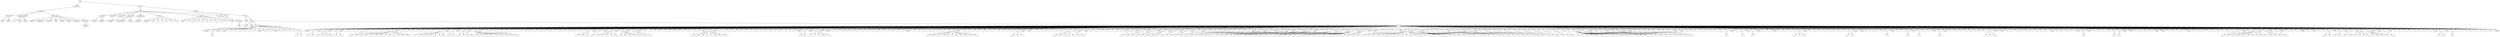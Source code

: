 digraph Tree {
	"t0" [label = "TEI"];
	"t1" [label = "teiHeader"];
	"t2" [label = "fileDesc"];
	"t3" [label = "titleStmt"];
	"t4" [label = "title"];
	"t5" [label = "author"];
	"t6" [label = "publicationStmt"];
	"t7" [label = "p"];
	"t8" [label = "idno"];
	"t9" [label = "rights"];
	"t10" [label = "SourceDesc"];
	"t11" [label = "genre"];
	"t12" [label = "inspiration"];
	"t13" [label = "structure"];
	"t14" [label = "type"];
	"t15" [label = "periode"];
	"t16" [label = "taille"];
	"t17" [label = "permalien"];
	"t18" [label = "keywords"];
	"t19" [label = "keyword"];
	"t20" [label = "text"];
	"t21" [label = "front"];
	"t22" [label = "docTitle"];
	"t23" [label = "titlePart"];
	"t24" [label = "titlePart"];
	"t25" [label = "docDate"];
	"t26" [label = "docAuthor"];
	"t27" [label = "docImprint"];
	"t28" [label = "privilege"];
	"t29" [label = "acheveImprime"];
	"t30" [label = "printer"];
	"t31" [label = "performance"];
	"t32" [label = "premiere"];
	"t33" [label = "div"];
	"t34" [label = "adresse"];
	"t35" [label = "p"];
	"t36" [label = "p"];
	"t37" [label = "p"];
	"t38" [label = "p"];
	"t39" [label = "p"];
	"t40" [label = "p"];
	"t41" [label = "div"];
	"t42" [label = "head"];
	"t43" [label = "p"];
	"t44" [label = "p"];
	"t45" [label = "p"];
	"t46" [label = "p"];
	"t47" [label = "p"];
	"t48" [label = "p"];
	"t49" [label = "p"];
	"t50" [label = "p"];
	"t51" [label = "p"];
	"t52" [label = "castList"];
	"t53" [label = "head"];
	"t54" [label = "castItem"];
	"t55" [label = "role"];
	"t56" [label = "set"];
	"t57" [label = "body"];
	"t58" [label = "div1"];
	"t59" [label = "head"];
	"t60" [label = "div2"];
	"t61" [label = "head"];
	"t62" [label = "stage"];
	"t63" [label = "sp"];
	"t64" [label = "speaker"];
	"t65" [label = "p"];
	"t66" [label = "s"];
	"t67" [label = "stage"];
	"t68" [label = "stage"];
	"t69" [label = "l"];
	"t70" [label = "l"];
	"t71" [label = "l"];
	"t72" [label = "l"];
	"t73" [label = "l"];
	"t74" [label = "l"];
	"t75" [label = "stage"];
	"t76" [label = "l"];
	"t77" [label = "l"];
	"t78" [label = "stage"];
	"t79" [label = "l"];
	"t80" [label = "l"];
	"t81" [label = "l"];
	"t82" [label = "l"];
	"t83" [label = "p"];
	"t84" [label = "s"];
	"t85" [label = "s"];
	"t86" [label = "sp"];
	"t87" [label = "speaker"];
	"t88" [label = "p"];
	"t89" [label = "s"];
	"t90" [label = "s"];
	"t91" [label = "stage"];
	"t92" [label = "p"];
	"t93" [label = "s"];
	"t94" [label = "s"];
	"t95" [label = "s"];
	"t96" [label = "s"];
	"t97" [label = "stage"];
	"t98" [label = "p"];
	"t99" [label = "s"];
	"t100" [label = "s"];
	"t101" [label = "stage"];
	"t102" [label = "l"];
	"t103" [label = "l"];
	"t104" [label = "l"];
	"t105" [label = "l"];
	"t106" [label = "p"];
	"t107" [label = "s"];
	"t108" [label = "l"];
	"t109" [label = "l"];
	"t110" [label = "l"];
	"t111" [label = "l"];
	"t112" [label = "p"];
	"t113" [label = "s"];
	"t114" [label = "s"];
	"t115" [label = "s"];
	"t116" [label = "s"];
	"t117" [label = "s"];
	"t118" [label = "s"];
	"t119" [label = "s"];
	"t120" [label = "s"];
	"t121" [label = "s"];
	"t122" [label = "s"];
	"t123" [label = "s"];
	"t124" [label = "s"];
	"t125" [label = "stage"];
	"t126" [label = "l"];
	"t127" [label = "l"];
	"t128" [label = "l"];
	"t129" [label = "l"];
	"t130" [label = "l"];
	"t131" [label = "l"];
	"t132" [label = "l"];
	"t133" [label = "l"];
	"t134" [label = "p"];
	"t135" [label = "s"];
	"t136" [label = "s"];
	"t137" [label = "s"];
	"t138" [label = "s"];
	"t139" [label = "s"];
	"t140" [label = "s"];
	"t141" [label = "s"];
	"t142" [label = "stage"];
	"t143" [label = "p"];
	"t144" [label = "s"];
	"t145" [label = "s"];
	"t146" [label = "stage"];
	"t147" [label = "p"];
	"t148" [label = "s"];
	"t149" [label = "s"];
	"t150" [label = "s"];
	"t151" [label = "s"];
	"t152" [label = "stage"];
	"t153" [label = "p"];
	"t154" [label = "s"];
	"t155" [label = "s"];
	"t156" [label = "s"];
	"t157" [label = "s"];
	"t158" [label = "s"];
	"t159" [label = "s"];
	"t160" [label = "s"];
	"t161" [label = "s"];
	"t162" [label = "s"];
	"t163" [label = "stage"];
	"t164" [label = "l"];
	"t165" [label = "l"];
	"t166" [label = "l"];
	"t167" [label = "l"];
	"t168" [label = "l"];
	"t169" [label = "l"];
	"t170" [label = "l"];
	"t171" [label = "l"];
	"t172" [label = "l"];
	"t173" [label = "l"];
	"t174" [label = "l"];
	"t175" [label = "l"];
	"t176" [label = "l"];
	"t177" [label = "l"];
	"t178" [label = "l"];
	"t179" [label = "l"];
	"t180" [label = "l"];
	"t181" [label = "l"];
	"t182" [label = "l"];
	"t183" [label = "l"];
	"t184" [label = "l"];
	"t185" [label = "p"];
	"t186" [label = "s"];
	"t187" [label = "s"];
	"t188" [label = "s"];
	"t189" [label = "stage"];
	"t190" [label = "p"];
	"t191" [label = "s"];
	"t192" [label = "stage"];
	"t193" [label = "p"];
	"t194" [label = "s"];
	"t195" [label = "s"];
	"t196" [label = "s"];
	"t197" [label = "s"];
	"t198" [label = "s"];
	"t199" [label = "stage"];
	"t200" [label = "p"];
	"t201" [label = "s"];
	"t202" [label = "s"];
	"t203" [label = "s"];
	"t204" [label = "s"];
	"t205" [label = "s"];
	"t206" [label = "stage"];
	"t207" [label = "p"];
	"t208" [label = "s"];
	"t209" [label = "s"];
	"t210" [label = "stage"];
	"t211" [label = "l"];
	"t212" [label = "l"];
	"t213" [label = "l"];
	"t214" [label = "l"];
	"t215" [label = "l"];
	"t216" [label = "l"];
	"t217" [label = "l"];
	"t218" [label = "l"];
	"t219" [label = "l"];
	"t220" [label = "l"];
	"t221" [label = "l"];
	"t222" [label = "l"];
	"t223" [label = "stage"];
	"t224" [label = "p"];
	"t225" [label = "s"];
	"t226" [label = "s"];
	"t227" [label = "s"];
	"t228" [label = "s"];
	"t229" [label = "s"];
	"t230" [label = "s"];
	"t231" [label = "s"];
	"t232" [label = "s"];
	"t233" [label = "stage"];
	"t234" [label = "l"];
	"t235" [label = "l"];
	"t236" [label = "l"];
	"t237" [label = "l"];
	"t238" [label = "l"];
	"t239" [label = "l"];
	"t240" [label = "l"];
	"t241" [label = "l"];
	"t242" [label = "l"];
	"t243" [label = "l"];
	"t244" [label = "l"];
	"t245" [label = "l"];
	"t246" [label = "l"];
	"t247" [label = "l"];
	"t248" [label = "l"];
	"t249" [label = "l"];
	"t250" [label = "stage"];
	"t251" [label = "p"];
	"t252" [label = "s"];
	"t253" [label = "s"];
	"t254" [label = "stage"];
	"t255" [label = "p"];
	"t256" [label = "s"];
	"t257" [label = "s"];
	"t258" [label = "s"];
	"t259" [label = "s"];
	"t260" [label = "s"];
	"t261" [label = "stage"];
	"t262" [label = "stage"];
	"t263" [label = "l"];
	"t264" [label = "l"];
	"t265" [label = "l"];
	"t266" [label = "l"];
	"t267" [label = "l"];
	"t268" [label = "l"];
	"t269" [label = "l"];
	"t270" [label = "l"];
	"t271" [label = "l"];
	"t272" [label = "l"];
	"t273" [label = "l"];
	"t274" [label = "l"];
	"t275" [label = "l"];
	"t276" [label = "l"];
	"t277" [label = "l"];
	"t278" [label = "stage"];
	"t279" [label = "l"];
	"t280" [label = "l"];
	"t281" [label = "l"];
	"t282" [label = "l"];
	"t283" [label = "l"];
	"t284" [label = "l"];
	"t285" [label = "l"];
	"t286" [label = "l"];
	"t287" [label = "p"];
	"t288" [label = "s"];
	"t289" [label = "s"];
	"t290" [label = "s"];
	"t291" [label = "s"];
	"t292" [label = "s"];
	"t293" [label = "s"];
	"t294" [label = "s"];
	"t295" [label = "s"];
	"t296" [label = "s"];
	"t297" [label = "s"];
	"t298" [label = "s"];
	"t299" [label = "stage"];
	"t300" [label = "l"];
	"t301" [label = "l"];
	"t302" [label = "l"];
	"t303" [label = "l"];
	"t304" [label = "l"];
	"t305" [label = "l"];
	"t306" [label = "l"];
	"t307" [label = "l"];
	"t308" [label = "l"];
	"t309" [label = "l"];
	"t310" [label = "l"];
	"t311" [label = "p"];
	"t312" [label = "s"];
	"t313" [label = "s"];
	"t314" [label = "s"];
	"t315" [label = "stage"];
	"t316" [label = "stage"];
	"t317" [label = "l"];
	"t318" [label = "l"];
	"t319" [label = "l"];
	"t320" [label = "l"];
	"t321" [label = "l"];
	"t322" [label = "l"];
	"t323" [label = "l"];
	"t324" [label = "p"];
	"t325" [label = "s"];
	"t326" [label = "s"];
	"t327" [label = "s"];
	"t328" [label = "s"];
	"t329" [label = "s"];
	"t330" [label = "p"];
	"t331" [label = "s"];
	"t332" [label = "s"];
	"t333" [label = "stage"];
	"t334" [label = "stage"];
	"t335" [label = "l"];
	"t336" [label = "l"];
	"t337" [label = "l"];
	"t338" [label = "l"];
	"t339" [label = "l"];
	"t340" [label = "l"];
	"t341" [label = "l"];
	"t342" [label = "note"];
	"t343" [label = "p"];
	"t344" [label = "s"];
	"t345" [label = "stage"];
	"t346" [label = "p"];
	"t347" [label = "s"];
	"t348" [label = "s"];
	"t349" [label = "stage"];
	"t350" [label = "p"];
	"t351" [label = "s"];
	"t352" [label = "s"];
	"t353" [label = "stage"];
	"t354" [label = "p"];
	"t355" [label = "s"];
	"t356" [label = "s"];
	"t357" [label = "s"];
	"t358" [label = "stage"];
	"t359" [label = "p"];
	"t360" [label = "s"];
	"t361" [label = "s"];
	"t362" [label = "stage"];
	"t363" [label = "p"];
	"t364" [label = "s"];
	"t365" [label = "s"];
	"t366" [label = "stage"];
	"t367" [label = "p"];
	"t368" [label = "s"];
	"t369" [label = "stage"];
	"t370" [label = "l"];
	"t371" [label = "l"];
	"t372" [label = "l"];
	"t373" [label = "l"];
	"t374" [label = "l"];
	"t375" [label = "l"];
	"t376" [label = "l"];
	"t377" [label = "l"];
	"t378" [label = "l"];
	"t379" [label = "stage"];
	"t380" [label = "p"];
	"t381" [label = "s"];
	"t382" [label = "stage"];
	"t383" [label = "p"];
	"t384" [label = "s"];
	"t385" [label = "s"];
	"t386" [label = "s"];
	"t387" [label = "s"];
	"t388" [label = "stage"];
	"t389" [label = "p"];
	"t390" [label = "s"];
	"t391" [label = "s"];
	"t392" [label = "stage"];
	"t393" [label = "stage"];
	"t394" [label = "p"];
	"t395" [label = "s"];
	"t396" [label = "s"];
	"t397" [label = "stage"];
	"t398" [label = "p"];
	"t399" [label = "s"];
	"t400" [label = "s"];
	"t401" [label = "s"];
	"t402" [label = "s"];
	"t403" [label = "stage"];
	"t404" [label = "l"];
	"t405" [label = "l"];
	"t406" [label = "p"];
	"t407" [label = "s"];
	"t408" [label = "s"];
	"t409" [label = "s"];
	"t410" [label = "s"];
	"t411" [label = "s"];
	"t412" [label = "stage"];
	"t413" [label = "p"];
	"t414" [label = "s"];
	"t415" [label = "s"];
	"t416" [label = "stage"];
	"t417" [label = "p"];
	"t418" [label = "s"];
	"t419" [label = "s"];
	"t420" [label = "s"];
	"t421" [label = "s"];
	"t422" [label = "s"];
	"t423" [label = "s"];
	"t424" [label = "s"];
	"t425" [label = "s"];
	"t426" [label = "s"];
	"t427" [label = "s"];
	"t428" [label = "s"];
	"t429" [label = "s"];
	"t430" [label = "stage"];
	"t431" [label = "p"];
	"t432" [label = "s"];
	"t433" [label = "s"];
	"t434" [label = "s"];
	"t435" [label = "s"];
	"t436" [label = "stage"];
	"t437" [label = "stage"];
	"t438" [label = "l"];
	"t439" [label = "l"];
	"t440" [label = "l"];
	"t441" [label = "l"];
	"t442" [label = "stage"];
	"t443" [label = "p"];
	"t444" [label = "s"];
	"t445" [label = "s"];
	"t446" [label = "s"];
	"t447" [label = "s"];
	"t448" [label = "s"];
	"t449" [label = "s"];
	"t450" [label = "s"];
	"t451" [label = "s"];
	"t452" [label = "s"];
	"t453" [label = "s"];
	"t454" [label = "s"];
	"t455" [label = "s"];
	"t456" [label = "s"];
	"t457" [label = "s"];
	"t458" [label = "s"];
	"t459" [label = "s"];
	"t460" [label = "s"];
	"t461" [label = "stage"];
	"t462" [label = "p"];
	"t463" [label = "s"];
	"t464" [label = "s"];
	"t465" [label = "s"];
	"t466" [label = "s"];
	"t467" [label = "s"];
	"t468" [label = "s"];
	"t469" [label = "s"];
	"t470" [label = "s"];
	"t471" [label = "s"];
	"t472" [label = "s"];
	"t473" [label = "stage"];
	"t474" [label = "l"];
	"t475" [label = "l"];
	"t476" [label = "l"];
	"t477" [label = "l"];
	"t478" [label = "stage"];
	"t479" [label = "p"];
	"t480" [label = "s"];
	"t481" [label = "s"];
	"t482" [label = "p"];
	"t483" [label = "s"];
	"t484" [label = "s"];
	"t485" [label = "stage"];
	"t486" [label = "p"];
	"t487" [label = "s"];
	"t488" [label = "s"];
	"t489" [label = "s"];
	"t490" [label = "stage"];
	"t491" [label = "l"];
	"t492" [label = "p"];
	"t493" [label = "s"];
	"t494" [label = "l"];
	"t495" [label = "p"];
	"t496" [label = "s"];
	"t497" [label = "l"];
	"t498" [label = "p"];
	"t499" [label = "s"];
	"t500" [label = "l"];
	"t501" [label = "p"];
	"t502" [label = "s"];
	"t503" [label = "l"];
	"t504" [label = "p"];
	"t505" [label = "s"];
	"t506" [label = "l"];
	"t507" [label = "p"];
	"t508" [label = "s"];
	"t509" [label = "l"];
	"t510" [label = "p"];
	"t511" [label = "s"];
	"t512" [label = "l"];
	"t513" [label = "p"];
	"t514" [label = "s"];
	"t515" [label = "s"];
	"t516" [label = "l"];
	"t517" [label = "p"];
	"t518" [label = "s"];
	"t519" [label = "l"];
	"t520" [label = "p"];
	"t521" [label = "s"];
	"t522" [label = "s"];
	"t523" [label = "s"];
	"t524" [label = "s"];
	"t525" [label = "s"];
	"t526" [label = "s"];
	"t527" [label = "s"];
	"t528" [label = "s"];
	"t529" [label = "s"];
	"t530" [label = "s"];
	"t531" [label = "s"];
	"t532" [label = "s"];
	"t533" [label = "s"];
	"t534" [label = "s"];
	"t535" [label = "s"];
	"t536" [label = "s"];
	"t537" [label = "note"];
	"t538" [label = "p"];
	"t539" [label = "s"];
	"t540" [label = "s"];
	"t541" [label = "s"];
	"t542" [label = "stage"];
	"t543" [label = "note"];
	"t544" [label = "p"];
	"t545" [label = "s"];
	"t546" [label = "stage"];
	"t547" [label = "note"];
	"t548" [label = "p"];
	"t549" [label = "s"];
	"t550" [label = "s"];
	"t551" [label = "s"];
	"t552" [label = "s"];
	"t553" [label = "stage"];
	"t554" [label = "stage"];
	"t555" [label = "l"];
	"t556" [label = "l"];
	"t557" [label = "l"];
	"t558" [label = "l"];
	"t559" [label = "l"];
	"t560" [label = "l"];
	"t561" [label = "l"];
	"t562" [label = "l"];
	"t563" [label = "stage"];
	"t564" [label = "stage"];
	"t565" [label = "l"];
	"t566" [label = "l"];
	"t567" [label = "l"];
	"t568" [label = "l"];
	"t569" [label = "l"];
	"t570" [label = "l"];
	"t571" [label = "l"];
	"t572" [label = "l"];
	"t573" [label = "p"];
	"t574" [label = "s"];
	"t575" [label = "stage"];
	"t576" [label = "l"];
	"t577" [label = "p"];
	"t578" [label = "s"];
	"t579" [label = "note"];
	"t580" [label = "p"];
	"t581" [label = "s"];
	"t582" [label = "stage"];
	"t583" [label = "l"];
	"t584" [label = "l"];
	"t585" [label = "stage"];
	"t586" [label = "l"];
	"t587" [label = "l"];
	"t588" [label = "l"];
	"t589" [label = "l"];
	"t590" [label = "p"];
	"t591" [label = "s"];
	"t592" [label = "s"];
	"t593" [label = "s"];
	"t594" [label = "stage"];
	"t595" [label = "l"];
	"t596" [label = "l"];
	"t597" [label = "l"];
	"t598" [label = "l"];
	"t599" [label = "l"];
	"t600" [label = "l"];
	"t601" [label = "l"];
	"t602" [label = "l"];
	"t603" [label = "p"];
	"t604" [label = "s"];
	"t605" [label = "s"];
	"t606" [label = "stage"];
	"t607" [label = "stage"];
	"t608" [label = "l"];
	"t609" [label = "l"];
	"t610" [label = "l"];
	"t611" [label = "l"];
	"t612" [label = "p"];
	"t613" [label = "s"];
	"t614" [label = "stage"];
	"t615" [label = "l"];
	"t616" [label = "l"];
	"t617" [label = "p"];
	"t618" [label = "s"];
	"t619" [label = "stage"];
	"t620" [label = "p"];
	"t621" [label = "s"];
	"t622" [label = "l"];
	"t623" [label = "l"];
	"t624" [label = "stage"];
	"t625" [label = "p"];
	"t626" [label = "s"];
	"t627" [label = "stage"];
	"t628" [label = "l"];
	"t629" [label = "l"];
	"t630" [label = "l"];
	"t631" [label = "l"];
	"t632" [label = "l"];
	"t633" [label = "l"];
	"t634" [label = "l"];
	"t635" [label = "l"];
	"t636" [label = "p"];
	"t637" [label = "s"];
	"t638" [label = "s"];
	"t639" [label = "s"];
	"t640" [label = "stage"];
	"t641" [label = "stage"];
	"t642" [label = "l"];
	"t643" [label = "l"];
	"t644" [label = "l"];
	"t645" [label = "l"];
	"t646" [label = "l"];
	"t647" [label = "l"];
	"t648" [label = "l"];
	"t649" [label = "l"];
	"t650" [label = "l"];
	"t651" [label = "stage"];
	"t652" [label = "l"];
	"t653" [label = "l"];
	"t654" [label = "l"];
	"t655" [label = "l"];
	"t656" [label = "stage"];
	"t657" [label = "p"];
	"t658" [label = "s"];
	"t659" [label = "stage"];
	"t660" [label = "l"];
	"t661" [label = "l"];
	"t662" [label = "l"];
	"t663" [label = "l"];
	"t664" [label = "p"];
	"t665" [label = "s"];
	"t666" [label = "p"];
	"t667" [label = "s"];
	"t668" [label = "stage"];
	"t669" [label = "stage"];
	"t670" [label = "l"];
	"t671" [label = "l"];
	"t672" [label = "l"];
	"t673" [label = "l"];
	"t674" [label = "stage"];
	"t675" [label = "stage"];
	"t676" [label = "l"];
	"t677" [label = "l"];
	"t678" [label = "l"];
	"t679" [label = "l"];
	"t680" [label = "stage"];
	"t681" [label = "l"];
	"t682" [label = "l"];
	"t683" [label = "l"];
	"t684" [label = "l"];
	"t685" [label = "l"];
	"t686" [label = "l"];
	"t687" [label = "l"];
	"t688" [label = "l"];
	"t689" [label = "l"];
	"t690" [label = "p"];
	"t691" [label = "s"];
	"t692" [label = "stage"];
	"t693" [label = "p"];
	"t694" [label = "s"];
	"t695" [label = "p"];
	"t696" [label = "s"];
	"t697" [label = "s"];
	"t698" [label = "s"];
	"t699" [label = "s"];
	"t700" [label = "s"];
	"t701" [label = "s"];
	"t702" [label = "s"];
	"t703" [label = "s"];
	"t704" [label = "stage"];
	"t705" [label = "p"];
	"t706" [label = "s"];
	"t707" [label = "s"];
	"t708" [label = "s"];
	"t709" [label = "stage"];
	"t710" [label = "p"];
	"t711" [label = "s"];
	"t712" [label = "stage"];
	"t713" [label = "l"];
	"t714" [label = "l"];
	"t715" [label = "l"];
	"t716" [label = "stage"];
	"t717" [label = "l"];
	"t718" [label = "stage"];
	"t719" [label = "l"];
	"t720" [label = "l"];
	"t721" [label = "p"];
	"t722" [label = "s"];
	"t723" [label = "s"];
	"t724" [label = "stage"];
	"t725" [label = "p"];
	"t726" [label = "s"];
	"t727" [label = "s"];
	"t728" [label = "stage"];
	"t729" [label = "p"];
	"t730" [label = "s"];
	"t731" [label = "stage"];
	"t732" [label = "p"];
	"t733" [label = "s"];
	"t734" [label = "s"];
	"t735" [label = "s"];
	"t736" [label = "s"];
	"t737" [label = "s"];
	"t738" [label = "p"];
	"t739" [label = "s"];
	"t740" [label = "s"];
	"t741" [label = "s"];
	"t742" [label = "s"];
	"t743" [label = "stage"];
	"t744" [label = "stage"];
	"t745" [label = "p"];
	"t746" [label = "s"];
	"t747" [label = "stage"];
	"t748" [label = "l"];
	"t749" [label = "l"];
	"t750" [label = "l"];
	"t751" [label = "l"];
	"t752" [label = "l"];
	"t753" [label = "l"];
	"t754" [label = "l"];
	"t755" [label = "l"];
	"t756" [label = "stage"];
	"t757" [label = "p"];
	"t758" [label = "s"];
	"t759" [label = "s"];
	"t760" [label = "stage"];
	"t761" [label = "p"];
	"t762" [label = "s"];
	"t763" [label = "l"];
	"t764" [label = "l"];
	"t765" [label = "l"];
	"t766" [label = "l"];
	"t767" [label = "l"];
	"t768" [label = "l"];
	"t769" [label = "l"];
	"t770" [label = "l"];
	"t771" [label = "stage"];
	"t0" -> "t1";
	"t1" -> "t2";
	"t2" -> "t3";
	"t3" -> "t4";
	"t3" -> "t5";
	"t2" -> "t6";
	"t6" -> "t7";
	"t6" -> "t8";
	"t6" -> "t9";
	"t2" -> "t10";
	"t10" -> "t11";
	"t10" -> "t12";
	"t10" -> "t13";
	"t10" -> "t14";
	"t10" -> "t15";
	"t10" -> "t16";
	"t10" -> "t17";
	"t10" -> "t18";
	"t18" -> "t19";
	"t0" -> "t20";
	"t20" -> "t21";
	"t21" -> "t22";
	"t22" -> "t23";
	"t22" -> "t24";
	"t21" -> "t25";
	"t21" -> "t26";
	"t21" -> "t27";
	"t27" -> "t28";
	"t27" -> "t29";
	"t27" -> "t30";
	"t21" -> "t31";
	"t31" -> "t32";
	"t21" -> "t33";
	"t33" -> "t34";
	"t33" -> "t35";
	"t33" -> "t36";
	"t33" -> "t37";
	"t33" -> "t38";
	"t33" -> "t39";
	"t33" -> "t40";
	"t21" -> "t41";
	"t41" -> "t42";
	"t41" -> "t43";
	"t41" -> "t44";
	"t41" -> "t45";
	"t41" -> "t46";
	"t41" -> "t47";
	"t41" -> "t48";
	"t41" -> "t49";
	"t41" -> "t50";
	"t41" -> "t51";
	"t21" -> "t52";
	"t52" -> "t53";
	"t52" -> "t54";
	"t54" -> "t55";
	"t21" -> "t56";
	"t20" -> "t57";
	"t57" -> "t58";
	"t58" -> "t59";
	"t58" -> "t60";
	"t60" -> "t61";
	"t60" -> "t62";
	"t60" -> "t63";
	"t63" -> "t64";
	"t63" -> "t65";
	"t65" -> "t66";
	"t63" -> "t67";
	"t63" -> "t68";
	"t63" -> "t69";
	"t63" -> "t70";
	"t63" -> "t71";
	"t63" -> "t72";
	"t63" -> "t73";
	"t63" -> "t74";
	"t63" -> "t75";
	"t63" -> "t76";
	"t63" -> "t77";
	"t63" -> "t78";
	"t63" -> "t79";
	"t63" -> "t80";
	"t63" -> "t81";
	"t63" -> "t82";
	"t63" -> "t83";
	"t83" -> "t84";
	"t83" -> "t85";
	"t60" -> "t86";
	"t86" -> "t87";
	"t86" -> "t88";
	"t88" -> "t89";
	"t88" -> "t90";
	"t86" -> "t91";
	"t86" -> "t92";
	"t92" -> "t93";
	"t92" -> "t94";
	"t92" -> "t95";
	"t92" -> "t96";
	"t86" -> "t97";
	"t86" -> "t98";
	"t98" -> "t99";
	"t98" -> "t100";
	"t86" -> "t101";
	"t86" -> "t102";
	"t86" -> "t103";
	"t86" -> "t104";
	"t86" -> "t105";
	"t86" -> "t106";
	"t106" -> "t107";
	"t86" -> "t108";
	"t86" -> "t109";
	"t86" -> "t110";
	"t86" -> "t111";
	"t86" -> "t112";
	"t112" -> "t113";
	"t112" -> "t114";
	"t112" -> "t115";
	"t112" -> "t116";
	"t112" -> "t117";
	"t112" -> "t118";
	"t112" -> "t119";
	"t112" -> "t120";
	"t112" -> "t121";
	"t112" -> "t122";
	"t112" -> "t123";
	"t112" -> "t124";
	"t86" -> "t125";
	"t86" -> "t126";
	"t86" -> "t127";
	"t86" -> "t128";
	"t86" -> "t129";
	"t86" -> "t130";
	"t86" -> "t131";
	"t86" -> "t132";
	"t86" -> "t133";
	"t86" -> "t134";
	"t134" -> "t135";
	"t134" -> "t136";
	"t134" -> "t137";
	"t134" -> "t138";
	"t134" -> "t139";
	"t134" -> "t140";
	"t134" -> "t141";
	"t86" -> "t142";
	"t86" -> "t143";
	"t143" -> "t144";
	"t143" -> "t145";
	"t86" -> "t146";
	"t86" -> "t147";
	"t147" -> "t148";
	"t147" -> "t149";
	"t147" -> "t150";
	"t147" -> "t151";
	"t86" -> "t152";
	"t86" -> "t153";
	"t153" -> "t154";
	"t153" -> "t155";
	"t153" -> "t156";
	"t153" -> "t157";
	"t153" -> "t158";
	"t153" -> "t159";
	"t153" -> "t160";
	"t153" -> "t161";
	"t153" -> "t162";
	"t86" -> "t163";
	"t86" -> "t164";
	"t86" -> "t165";
	"t86" -> "t166";
	"t86" -> "t167";
	"t86" -> "t168";
	"t86" -> "t169";
	"t86" -> "t170";
	"t86" -> "t171";
	"t86" -> "t172";
	"t86" -> "t173";
	"t86" -> "t174";
	"t86" -> "t175";
	"t86" -> "t176";
	"t86" -> "t177";
	"t86" -> "t178";
	"t86" -> "t179";
	"t86" -> "t180";
	"t86" -> "t181";
	"t86" -> "t182";
	"t86" -> "t183";
	"t86" -> "t184";
	"t86" -> "t185";
	"t185" -> "t186";
	"t185" -> "t187";
	"t185" -> "t188";
	"t86" -> "t189";
	"t86" -> "t190";
	"t190" -> "t191";
	"t86" -> "t192";
	"t86" -> "t193";
	"t193" -> "t194";
	"t193" -> "t195";
	"t193" -> "t196";
	"t193" -> "t197";
	"t193" -> "t198";
	"t86" -> "t199";
	"t86" -> "t200";
	"t200" -> "t201";
	"t200" -> "t202";
	"t200" -> "t203";
	"t200" -> "t204";
	"t200" -> "t205";
	"t86" -> "t206";
	"t86" -> "t207";
	"t207" -> "t208";
	"t207" -> "t209";
	"t86" -> "t210";
	"t86" -> "t211";
	"t86" -> "t212";
	"t86" -> "t213";
	"t86" -> "t214";
	"t86" -> "t215";
	"t86" -> "t216";
	"t86" -> "t217";
	"t86" -> "t218";
	"t86" -> "t219";
	"t86" -> "t220";
	"t86" -> "t221";
	"t86" -> "t222";
	"t86" -> "t223";
	"t86" -> "t224";
	"t224" -> "t225";
	"t224" -> "t226";
	"t224" -> "t227";
	"t224" -> "t228";
	"t224" -> "t229";
	"t224" -> "t230";
	"t224" -> "t231";
	"t224" -> "t232";
	"t86" -> "t233";
	"t86" -> "t234";
	"t86" -> "t235";
	"t86" -> "t236";
	"t86" -> "t237";
	"t86" -> "t238";
	"t86" -> "t239";
	"t86" -> "t240";
	"t86" -> "t241";
	"t86" -> "t242";
	"t86" -> "t243";
	"t86" -> "t244";
	"t86" -> "t245";
	"t86" -> "t246";
	"t86" -> "t247";
	"t86" -> "t248";
	"t86" -> "t249";
	"t86" -> "t250";
	"t86" -> "t251";
	"t251" -> "t252";
	"t251" -> "t253";
	"t86" -> "t254";
	"t86" -> "t255";
	"t255" -> "t256";
	"t255" -> "t257";
	"t255" -> "t258";
	"t255" -> "t259";
	"t255" -> "t260";
	"t86" -> "t261";
	"t86" -> "t262";
	"t86" -> "t263";
	"t86" -> "t264";
	"t86" -> "t265";
	"t86" -> "t266";
	"t86" -> "t267";
	"t86" -> "t268";
	"t86" -> "t269";
	"t86" -> "t270";
	"t86" -> "t271";
	"t86" -> "t272";
	"t86" -> "t273";
	"t86" -> "t274";
	"t86" -> "t275";
	"t86" -> "t276";
	"t86" -> "t277";
	"t86" -> "t278";
	"t86" -> "t279";
	"t86" -> "t280";
	"t86" -> "t281";
	"t86" -> "t282";
	"t86" -> "t283";
	"t86" -> "t284";
	"t86" -> "t285";
	"t86" -> "t286";
	"t86" -> "t287";
	"t287" -> "t288";
	"t287" -> "t289";
	"t287" -> "t290";
	"t287" -> "t291";
	"t287" -> "t292";
	"t287" -> "t293";
	"t287" -> "t294";
	"t287" -> "t295";
	"t287" -> "t296";
	"t287" -> "t297";
	"t287" -> "t298";
	"t86" -> "t299";
	"t86" -> "t300";
	"t86" -> "t301";
	"t86" -> "t302";
	"t86" -> "t303";
	"t86" -> "t304";
	"t86" -> "t305";
	"t86" -> "t306";
	"t86" -> "t307";
	"t86" -> "t308";
	"t86" -> "t309";
	"t86" -> "t310";
	"t86" -> "t311";
	"t311" -> "t312";
	"t311" -> "t313";
	"t311" -> "t314";
	"t86" -> "t315";
	"t86" -> "t316";
	"t86" -> "t317";
	"t86" -> "t318";
	"t86" -> "t319";
	"t86" -> "t320";
	"t86" -> "t321";
	"t86" -> "t322";
	"t86" -> "t323";
	"t86" -> "t324";
	"t324" -> "t325";
	"t324" -> "t326";
	"t324" -> "t327";
	"t324" -> "t328";
	"t324" -> "t329";
	"t86" -> "t330";
	"t330" -> "t331";
	"t330" -> "t332";
	"t86" -> "t333";
	"t86" -> "t334";
	"t86" -> "t335";
	"t86" -> "t336";
	"t86" -> "t337";
	"t86" -> "t338";
	"t86" -> "t339";
	"t86" -> "t340";
	"t86" -> "t341";
	"t86" -> "t342";
	"t86" -> "t343";
	"t343" -> "t344";
	"t86" -> "t345";
	"t86" -> "t346";
	"t346" -> "t347";
	"t346" -> "t348";
	"t86" -> "t349";
	"t86" -> "t350";
	"t350" -> "t351";
	"t350" -> "t352";
	"t86" -> "t353";
	"t86" -> "t354";
	"t354" -> "t355";
	"t354" -> "t356";
	"t354" -> "t357";
	"t86" -> "t358";
	"t86" -> "t359";
	"t359" -> "t360";
	"t359" -> "t361";
	"t86" -> "t362";
	"t86" -> "t363";
	"t363" -> "t364";
	"t363" -> "t365";
	"t86" -> "t366";
	"t86" -> "t367";
	"t367" -> "t368";
	"t86" -> "t369";
	"t86" -> "t370";
	"t86" -> "t371";
	"t86" -> "t372";
	"t86" -> "t373";
	"t86" -> "t374";
	"t86" -> "t375";
	"t86" -> "t376";
	"t86" -> "t377";
	"t86" -> "t378";
	"t86" -> "t379";
	"t86" -> "t380";
	"t380" -> "t381";
	"t86" -> "t382";
	"t86" -> "t383";
	"t383" -> "t384";
	"t383" -> "t385";
	"t383" -> "t386";
	"t383" -> "t387";
	"t86" -> "t388";
	"t86" -> "t389";
	"t389" -> "t390";
	"t389" -> "t391";
	"t86" -> "t392";
	"t86" -> "t393";
	"t86" -> "t394";
	"t394" -> "t395";
	"t394" -> "t396";
	"t86" -> "t397";
	"t86" -> "t398";
	"t398" -> "t399";
	"t398" -> "t400";
	"t398" -> "t401";
	"t398" -> "t402";
	"t86" -> "t403";
	"t86" -> "t404";
	"t86" -> "t405";
	"t86" -> "t406";
	"t406" -> "t407";
	"t406" -> "t408";
	"t406" -> "t409";
	"t406" -> "t410";
	"t406" -> "t411";
	"t86" -> "t412";
	"t86" -> "t413";
	"t413" -> "t414";
	"t413" -> "t415";
	"t86" -> "t416";
	"t86" -> "t417";
	"t417" -> "t418";
	"t417" -> "t419";
	"t417" -> "t420";
	"t417" -> "t421";
	"t417" -> "t422";
	"t417" -> "t423";
	"t417" -> "t424";
	"t417" -> "t425";
	"t417" -> "t426";
	"t417" -> "t427";
	"t417" -> "t428";
	"t417" -> "t429";
	"t86" -> "t430";
	"t86" -> "t431";
	"t431" -> "t432";
	"t431" -> "t433";
	"t431" -> "t434";
	"t431" -> "t435";
	"t86" -> "t436";
	"t86" -> "t437";
	"t86" -> "t438";
	"t86" -> "t439";
	"t86" -> "t440";
	"t86" -> "t441";
	"t86" -> "t442";
	"t86" -> "t443";
	"t443" -> "t444";
	"t443" -> "t445";
	"t443" -> "t446";
	"t443" -> "t447";
	"t443" -> "t448";
	"t443" -> "t449";
	"t443" -> "t450";
	"t443" -> "t451";
	"t443" -> "t452";
	"t443" -> "t453";
	"t443" -> "t454";
	"t443" -> "t455";
	"t443" -> "t456";
	"t443" -> "t457";
	"t443" -> "t458";
	"t443" -> "t459";
	"t443" -> "t460";
	"t86" -> "t461";
	"t86" -> "t462";
	"t462" -> "t463";
	"t462" -> "t464";
	"t462" -> "t465";
	"t462" -> "t466";
	"t462" -> "t467";
	"t462" -> "t468";
	"t462" -> "t469";
	"t462" -> "t470";
	"t462" -> "t471";
	"t462" -> "t472";
	"t86" -> "t473";
	"t86" -> "t474";
	"t86" -> "t475";
	"t86" -> "t476";
	"t86" -> "t477";
	"t86" -> "t478";
	"t86" -> "t479";
	"t479" -> "t480";
	"t479" -> "t481";
	"t86" -> "t482";
	"t482" -> "t483";
	"t482" -> "t484";
	"t86" -> "t485";
	"t86" -> "t486";
	"t486" -> "t487";
	"t486" -> "t488";
	"t486" -> "t489";
	"t86" -> "t490";
	"t86" -> "t491";
	"t86" -> "t492";
	"t492" -> "t493";
	"t86" -> "t494";
	"t86" -> "t495";
	"t495" -> "t496";
	"t86" -> "t497";
	"t86" -> "t498";
	"t498" -> "t499";
	"t86" -> "t500";
	"t86" -> "t501";
	"t501" -> "t502";
	"t86" -> "t503";
	"t86" -> "t504";
	"t504" -> "t505";
	"t86" -> "t506";
	"t86" -> "t507";
	"t507" -> "t508";
	"t86" -> "t509";
	"t86" -> "t510";
	"t510" -> "t511";
	"t86" -> "t512";
	"t86" -> "t513";
	"t513" -> "t514";
	"t513" -> "t515";
	"t86" -> "t516";
	"t86" -> "t517";
	"t517" -> "t518";
	"t86" -> "t519";
	"t86" -> "t520";
	"t520" -> "t521";
	"t520" -> "t522";
	"t520" -> "t523";
	"t520" -> "t524";
	"t520" -> "t525";
	"t520" -> "t526";
	"t520" -> "t527";
	"t520" -> "t528";
	"t520" -> "t529";
	"t520" -> "t530";
	"t520" -> "t531";
	"t520" -> "t532";
	"t520" -> "t533";
	"t520" -> "t534";
	"t520" -> "t535";
	"t520" -> "t536";
	"t86" -> "t537";
	"t86" -> "t538";
	"t538" -> "t539";
	"t538" -> "t540";
	"t538" -> "t541";
	"t86" -> "t542";
	"t86" -> "t543";
	"t86" -> "t544";
	"t544" -> "t545";
	"t86" -> "t546";
	"t86" -> "t547";
	"t86" -> "t548";
	"t548" -> "t549";
	"t548" -> "t550";
	"t548" -> "t551";
	"t548" -> "t552";
	"t86" -> "t553";
	"t86" -> "t554";
	"t86" -> "t555";
	"t86" -> "t556";
	"t86" -> "t557";
	"t86" -> "t558";
	"t86" -> "t559";
	"t86" -> "t560";
	"t86" -> "t561";
	"t86" -> "t562";
	"t86" -> "t563";
	"t86" -> "t564";
	"t86" -> "t565";
	"t86" -> "t566";
	"t86" -> "t567";
	"t86" -> "t568";
	"t86" -> "t569";
	"t86" -> "t570";
	"t86" -> "t571";
	"t86" -> "t572";
	"t86" -> "t573";
	"t573" -> "t574";
	"t86" -> "t575";
	"t86" -> "t576";
	"t86" -> "t577";
	"t577" -> "t578";
	"t86" -> "t579";
	"t86" -> "t580";
	"t580" -> "t581";
	"t86" -> "t582";
	"t86" -> "t583";
	"t86" -> "t584";
	"t86" -> "t585";
	"t86" -> "t586";
	"t86" -> "t587";
	"t86" -> "t588";
	"t86" -> "t589";
	"t86" -> "t590";
	"t590" -> "t591";
	"t590" -> "t592";
	"t590" -> "t593";
	"t86" -> "t594";
	"t86" -> "t595";
	"t86" -> "t596";
	"t86" -> "t597";
	"t86" -> "t598";
	"t86" -> "t599";
	"t86" -> "t600";
	"t86" -> "t601";
	"t86" -> "t602";
	"t86" -> "t603";
	"t603" -> "t604";
	"t603" -> "t605";
	"t86" -> "t606";
	"t86" -> "t607";
	"t86" -> "t608";
	"t86" -> "t609";
	"t86" -> "t610";
	"t86" -> "t611";
	"t86" -> "t612";
	"t612" -> "t613";
	"t86" -> "t614";
	"t86" -> "t615";
	"t86" -> "t616";
	"t86" -> "t617";
	"t617" -> "t618";
	"t86" -> "t619";
	"t86" -> "t620";
	"t620" -> "t621";
	"t86" -> "t622";
	"t86" -> "t623";
	"t86" -> "t624";
	"t86" -> "t625";
	"t625" -> "t626";
	"t86" -> "t627";
	"t86" -> "t628";
	"t86" -> "t629";
	"t86" -> "t630";
	"t86" -> "t631";
	"t86" -> "t632";
	"t86" -> "t633";
	"t86" -> "t634";
	"t86" -> "t635";
	"t86" -> "t636";
	"t636" -> "t637";
	"t636" -> "t638";
	"t636" -> "t639";
	"t86" -> "t640";
	"t86" -> "t641";
	"t86" -> "t642";
	"t86" -> "t643";
	"t86" -> "t644";
	"t86" -> "t645";
	"t86" -> "t646";
	"t86" -> "t647";
	"t86" -> "t648";
	"t86" -> "t649";
	"t86" -> "t650";
	"t86" -> "t651";
	"t86" -> "t652";
	"t86" -> "t653";
	"t86" -> "t654";
	"t86" -> "t655";
	"t86" -> "t656";
	"t86" -> "t657";
	"t657" -> "t658";
	"t86" -> "t659";
	"t86" -> "t660";
	"t86" -> "t661";
	"t86" -> "t662";
	"t86" -> "t663";
	"t86" -> "t664";
	"t664" -> "t665";
	"t86" -> "t666";
	"t666" -> "t667";
	"t86" -> "t668";
	"t86" -> "t669";
	"t86" -> "t670";
	"t86" -> "t671";
	"t86" -> "t672";
	"t86" -> "t673";
	"t86" -> "t674";
	"t86" -> "t675";
	"t86" -> "t676";
	"t86" -> "t677";
	"t86" -> "t678";
	"t86" -> "t679";
	"t86" -> "t680";
	"t86" -> "t681";
	"t86" -> "t682";
	"t86" -> "t683";
	"t86" -> "t684";
	"t86" -> "t685";
	"t86" -> "t686";
	"t86" -> "t687";
	"t86" -> "t688";
	"t86" -> "t689";
	"t86" -> "t690";
	"t690" -> "t691";
	"t86" -> "t692";
	"t86" -> "t693";
	"t693" -> "t694";
	"t86" -> "t695";
	"t695" -> "t696";
	"t695" -> "t697";
	"t695" -> "t698";
	"t695" -> "t699";
	"t695" -> "t700";
	"t695" -> "t701";
	"t695" -> "t702";
	"t695" -> "t703";
	"t86" -> "t704";
	"t86" -> "t705";
	"t705" -> "t706";
	"t705" -> "t707";
	"t705" -> "t708";
	"t86" -> "t709";
	"t86" -> "t710";
	"t710" -> "t711";
	"t86" -> "t712";
	"t86" -> "t713";
	"t86" -> "t714";
	"t86" -> "t715";
	"t86" -> "t716";
	"t86" -> "t717";
	"t86" -> "t718";
	"t86" -> "t719";
	"t86" -> "t720";
	"t86" -> "t721";
	"t721" -> "t722";
	"t721" -> "t723";
	"t86" -> "t724";
	"t86" -> "t725";
	"t725" -> "t726";
	"t725" -> "t727";
	"t86" -> "t728";
	"t86" -> "t729";
	"t729" -> "t730";
	"t86" -> "t731";
	"t86" -> "t732";
	"t732" -> "t733";
	"t732" -> "t734";
	"t732" -> "t735";
	"t732" -> "t736";
	"t732" -> "t737";
	"t86" -> "t738";
	"t738" -> "t739";
	"t738" -> "t740";
	"t738" -> "t741";
	"t738" -> "t742";
	"t86" -> "t743";
	"t86" -> "t744";
	"t86" -> "t745";
	"t745" -> "t746";
	"t86" -> "t747";
	"t86" -> "t748";
	"t86" -> "t749";
	"t86" -> "t750";
	"t86" -> "t751";
	"t86" -> "t752";
	"t86" -> "t753";
	"t86" -> "t754";
	"t86" -> "t755";
	"t86" -> "t756";
	"t86" -> "t757";
	"t757" -> "t758";
	"t757" -> "t759";
	"t86" -> "t760";
	"t86" -> "t761";
	"t761" -> "t762";
	"t86" -> "t763";
	"t86" -> "t764";
	"t86" -> "t765";
	"t86" -> "t766";
	"t86" -> "t767";
	"t86" -> "t768";
	"t86" -> "t769";
	"t86" -> "t770";
	"t86" -> "t771";
}
